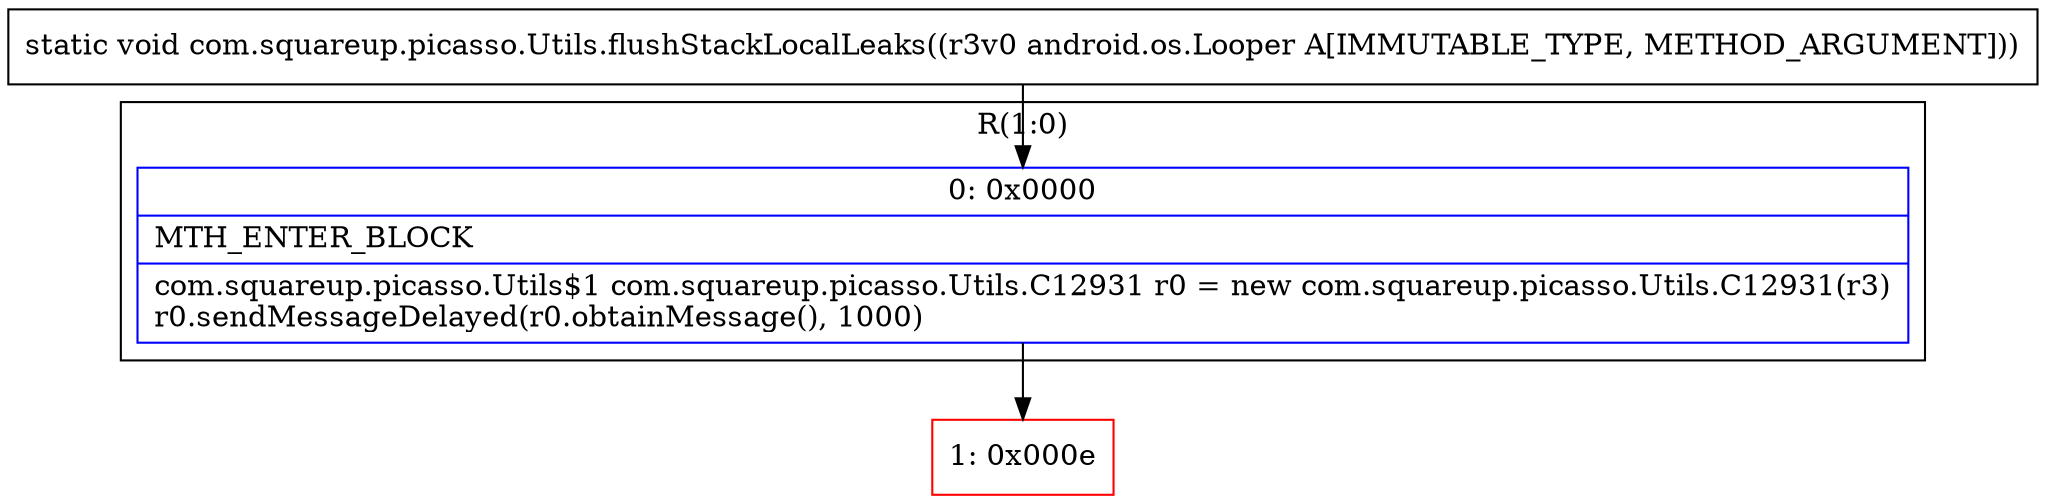 digraph "CFG forcom.squareup.picasso.Utils.flushStackLocalLeaks(Landroid\/os\/Looper;)V" {
subgraph cluster_Region_922692222 {
label = "R(1:0)";
node [shape=record,color=blue];
Node_0 [shape=record,label="{0\:\ 0x0000|MTH_ENTER_BLOCK\l|com.squareup.picasso.Utils$1 com.squareup.picasso.Utils.C12931 r0 = new com.squareup.picasso.Utils.C12931(r3)\lr0.sendMessageDelayed(r0.obtainMessage(), 1000)\l}"];
}
Node_1 [shape=record,color=red,label="{1\:\ 0x000e}"];
MethodNode[shape=record,label="{static void com.squareup.picasso.Utils.flushStackLocalLeaks((r3v0 android.os.Looper A[IMMUTABLE_TYPE, METHOD_ARGUMENT])) }"];
MethodNode -> Node_0;
Node_0 -> Node_1;
}

